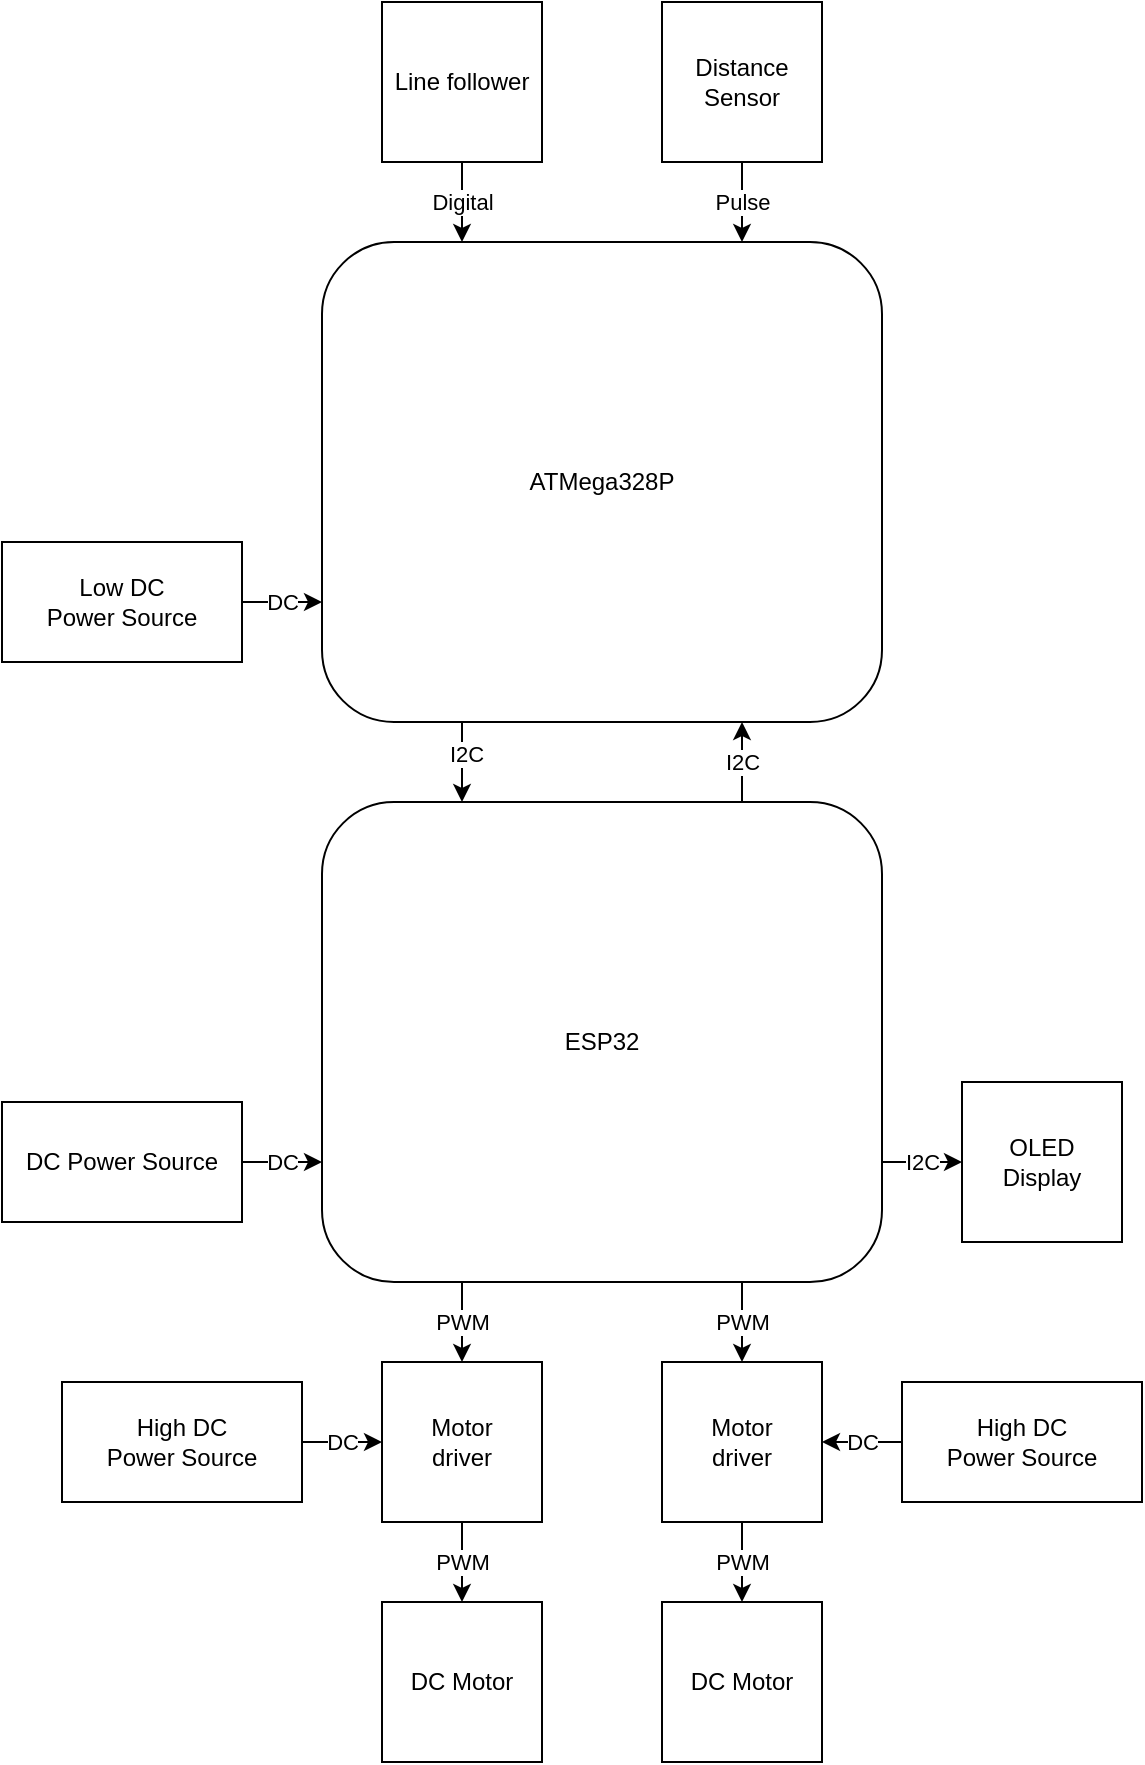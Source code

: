 <mxfile version="15.9.6" type="device"><diagram id="1xgunp-siyiJyB482aEb" name="Page-1"><mxGraphModel dx="1833" dy="1521" grid="1" gridSize="10" guides="1" tooltips="1" connect="1" arrows="1" fold="1" page="1" pageScale="1" pageWidth="850" pageHeight="1100" math="0" shadow="0"><root><mxCell id="0"/><mxCell id="1" parent="0"/><mxCell id="PsDWk1KZAzxZLmQ-ol6b-17" value="I2C" style="edgeStyle=orthogonalEdgeStyle;rounded=0;orthogonalLoop=1;jettySize=auto;html=1;exitX=0.75;exitY=0;exitDx=0;exitDy=0;entryX=0.75;entryY=1;entryDx=0;entryDy=0;" edge="1" parent="1" source="PsDWk1KZAzxZLmQ-ol6b-1" target="PsDWk1KZAzxZLmQ-ol6b-15"><mxGeometry relative="1" as="geometry"/></mxCell><mxCell id="PsDWk1KZAzxZLmQ-ol6b-1" value="ESP32" style="rounded=1;whiteSpace=wrap;html=1;" vertex="1" parent="1"><mxGeometry x="-120" y="-160" width="280" height="240" as="geometry"/></mxCell><mxCell id="PsDWk1KZAzxZLmQ-ol6b-8" value="PWM" style="edgeStyle=orthogonalEdgeStyle;rounded=0;orthogonalLoop=1;jettySize=auto;html=1;" edge="1" parent="1" source="PsDWk1KZAzxZLmQ-ol6b-2" target="PsDWk1KZAzxZLmQ-ol6b-4"><mxGeometry relative="1" as="geometry"/></mxCell><mxCell id="PsDWk1KZAzxZLmQ-ol6b-2" value="Motor&lt;br&gt;driver" style="whiteSpace=wrap;html=1;aspect=fixed;" vertex="1" parent="1"><mxGeometry x="-90" y="120" width="80" height="80" as="geometry"/></mxCell><mxCell id="PsDWk1KZAzxZLmQ-ol6b-9" value="PWM" style="edgeStyle=orthogonalEdgeStyle;rounded=0;orthogonalLoop=1;jettySize=auto;html=1;" edge="1" parent="1" source="PsDWk1KZAzxZLmQ-ol6b-3" target="PsDWk1KZAzxZLmQ-ol6b-5"><mxGeometry relative="1" as="geometry"/></mxCell><mxCell id="PsDWk1KZAzxZLmQ-ol6b-3" value="Motor&lt;br&gt;driver" style="whiteSpace=wrap;html=1;aspect=fixed;" vertex="1" parent="1"><mxGeometry x="50" y="120" width="80" height="80" as="geometry"/></mxCell><mxCell id="PsDWk1KZAzxZLmQ-ol6b-4" value="DC Motor" style="whiteSpace=wrap;html=1;aspect=fixed;" vertex="1" parent="1"><mxGeometry x="-90" y="240" width="80" height="80" as="geometry"/></mxCell><mxCell id="PsDWk1KZAzxZLmQ-ol6b-5" value="DC Motor" style="whiteSpace=wrap;html=1;aspect=fixed;" vertex="1" parent="1"><mxGeometry x="50" y="240" width="80" height="80" as="geometry"/></mxCell><mxCell id="PsDWk1KZAzxZLmQ-ol6b-6" value="PWM" style="endArrow=classic;html=1;rounded=0;exitX=0.75;exitY=1;exitDx=0;exitDy=0;entryX=0.5;entryY=0;entryDx=0;entryDy=0;" edge="1" parent="1" source="PsDWk1KZAzxZLmQ-ol6b-1" target="PsDWk1KZAzxZLmQ-ol6b-3"><mxGeometry width="50" height="50" relative="1" as="geometry"><mxPoint x="160" y="250" as="sourcePoint"/><mxPoint x="160" y="290" as="targetPoint"/></mxGeometry></mxCell><mxCell id="PsDWk1KZAzxZLmQ-ol6b-7" value="PWM" style="endArrow=classic;html=1;rounded=0;exitX=0.25;exitY=1;exitDx=0;exitDy=0;entryX=0.5;entryY=0;entryDx=0;entryDy=0;" edge="1" parent="1" source="PsDWk1KZAzxZLmQ-ol6b-1" target="PsDWk1KZAzxZLmQ-ol6b-2"><mxGeometry width="50" height="50" relative="1" as="geometry"><mxPoint x="100" y="90" as="sourcePoint"/><mxPoint x="100" y="130" as="targetPoint"/></mxGeometry></mxCell><mxCell id="PsDWk1KZAzxZLmQ-ol6b-32" value="Digital" style="edgeStyle=orthogonalEdgeStyle;rounded=0;orthogonalLoop=1;jettySize=auto;html=1;exitX=0.5;exitY=1;exitDx=0;exitDy=0;entryX=0.25;entryY=0;entryDx=0;entryDy=0;" edge="1" parent="1" source="PsDWk1KZAzxZLmQ-ol6b-10" target="PsDWk1KZAzxZLmQ-ol6b-15"><mxGeometry relative="1" as="geometry"/></mxCell><mxCell id="PsDWk1KZAzxZLmQ-ol6b-10" value="Line follower" style="whiteSpace=wrap;html=1;aspect=fixed;" vertex="1" parent="1"><mxGeometry x="-90" y="-560" width="80" height="80" as="geometry"/></mxCell><mxCell id="PsDWk1KZAzxZLmQ-ol6b-11" value="OLED&lt;br&gt;Display" style="whiteSpace=wrap;html=1;aspect=fixed;" vertex="1" parent="1"><mxGeometry x="200" y="-20" width="80" height="80" as="geometry"/></mxCell><mxCell id="PsDWk1KZAzxZLmQ-ol6b-13" value="I2C" style="endArrow=classic;html=1;rounded=0;entryX=0;entryY=0.5;entryDx=0;entryDy=0;exitX=1;exitY=0.75;exitDx=0;exitDy=0;" edge="1" parent="1" source="PsDWk1KZAzxZLmQ-ol6b-1" target="PsDWk1KZAzxZLmQ-ol6b-11"><mxGeometry width="50" height="50" relative="1" as="geometry"><mxPoint x="130" y="60" as="sourcePoint"/><mxPoint x="180" y="10" as="targetPoint"/></mxGeometry></mxCell><mxCell id="PsDWk1KZAzxZLmQ-ol6b-16" style="edgeStyle=orthogonalEdgeStyle;rounded=0;orthogonalLoop=1;jettySize=auto;html=1;exitX=0.25;exitY=1;exitDx=0;exitDy=0;entryX=0.25;entryY=0;entryDx=0;entryDy=0;" edge="1" parent="1" source="PsDWk1KZAzxZLmQ-ol6b-15" target="PsDWk1KZAzxZLmQ-ol6b-1"><mxGeometry relative="1" as="geometry"/></mxCell><mxCell id="PsDWk1KZAzxZLmQ-ol6b-33" value="I2C" style="edgeLabel;html=1;align=center;verticalAlign=middle;resizable=0;points=[];" vertex="1" connectable="0" parent="PsDWk1KZAzxZLmQ-ol6b-16"><mxGeometry x="-0.231" y="2" relative="1" as="geometry"><mxPoint as="offset"/></mxGeometry></mxCell><mxCell id="PsDWk1KZAzxZLmQ-ol6b-15" value="ATMega328P" style="rounded=1;whiteSpace=wrap;html=1;" vertex="1" parent="1"><mxGeometry x="-120" y="-440" width="280" height="240" as="geometry"/></mxCell><mxCell id="PsDWk1KZAzxZLmQ-ol6b-31" value="Pulse" style="edgeStyle=orthogonalEdgeStyle;rounded=0;orthogonalLoop=1;jettySize=auto;html=1;exitX=0.5;exitY=1;exitDx=0;exitDy=0;entryX=0.75;entryY=0;entryDx=0;entryDy=0;" edge="1" parent="1" source="PsDWk1KZAzxZLmQ-ol6b-25" target="PsDWk1KZAzxZLmQ-ol6b-15"><mxGeometry relative="1" as="geometry"/></mxCell><mxCell id="PsDWk1KZAzxZLmQ-ol6b-25" value="Distance&lt;br&gt;Sensor" style="whiteSpace=wrap;html=1;aspect=fixed;" vertex="1" parent="1"><mxGeometry x="50" y="-560" width="80" height="80" as="geometry"/></mxCell><mxCell id="PsDWk1KZAzxZLmQ-ol6b-27" value="DC" style="edgeStyle=orthogonalEdgeStyle;rounded=0;orthogonalLoop=1;jettySize=auto;html=1;exitX=1;exitY=0.5;exitDx=0;exitDy=0;entryX=0;entryY=0.75;entryDx=0;entryDy=0;" edge="1" parent="1" source="PsDWk1KZAzxZLmQ-ol6b-26" target="PsDWk1KZAzxZLmQ-ol6b-1"><mxGeometry relative="1" as="geometry"/></mxCell><mxCell id="PsDWk1KZAzxZLmQ-ol6b-26" value="DC Power Source" style="rounded=0;whiteSpace=wrap;html=1;" vertex="1" parent="1"><mxGeometry x="-280" y="-10" width="120" height="60" as="geometry"/></mxCell><mxCell id="PsDWk1KZAzxZLmQ-ol6b-29" value="DC" style="edgeStyle=orthogonalEdgeStyle;rounded=0;orthogonalLoop=1;jettySize=auto;html=1;exitX=1;exitY=0.5;exitDx=0;exitDy=0;entryX=0;entryY=0.75;entryDx=0;entryDy=0;" edge="1" parent="1" source="PsDWk1KZAzxZLmQ-ol6b-28" target="PsDWk1KZAzxZLmQ-ol6b-15"><mxGeometry relative="1" as="geometry"/></mxCell><mxCell id="PsDWk1KZAzxZLmQ-ol6b-28" value="Low DC &lt;br&gt;Power Source" style="rounded=0;whiteSpace=wrap;html=1;" vertex="1" parent="1"><mxGeometry x="-280" y="-290" width="120" height="60" as="geometry"/></mxCell><mxCell id="PsDWk1KZAzxZLmQ-ol6b-38" value="DC" style="edgeStyle=orthogonalEdgeStyle;rounded=0;orthogonalLoop=1;jettySize=auto;html=1;exitX=0;exitY=0.5;exitDx=0;exitDy=0;entryX=1;entryY=0.5;entryDx=0;entryDy=0;" edge="1" parent="1" source="PsDWk1KZAzxZLmQ-ol6b-35" target="PsDWk1KZAzxZLmQ-ol6b-3"><mxGeometry relative="1" as="geometry"/></mxCell><mxCell id="PsDWk1KZAzxZLmQ-ol6b-35" value="High DC &lt;br&gt;Power Source" style="rounded=0;whiteSpace=wrap;html=1;" vertex="1" parent="1"><mxGeometry x="170" y="130" width="120" height="60" as="geometry"/></mxCell><mxCell id="PsDWk1KZAzxZLmQ-ol6b-37" value="DC" style="edgeStyle=orthogonalEdgeStyle;rounded=0;orthogonalLoop=1;jettySize=auto;html=1;exitX=1;exitY=0.5;exitDx=0;exitDy=0;entryX=0;entryY=0.5;entryDx=0;entryDy=0;" edge="1" parent="1" source="PsDWk1KZAzxZLmQ-ol6b-36" target="PsDWk1KZAzxZLmQ-ol6b-2"><mxGeometry relative="1" as="geometry"/></mxCell><mxCell id="PsDWk1KZAzxZLmQ-ol6b-36" value="High DC &lt;br&gt;Power Source" style="rounded=0;whiteSpace=wrap;html=1;" vertex="1" parent="1"><mxGeometry x="-250" y="130" width="120" height="60" as="geometry"/></mxCell></root></mxGraphModel></diagram></mxfile>